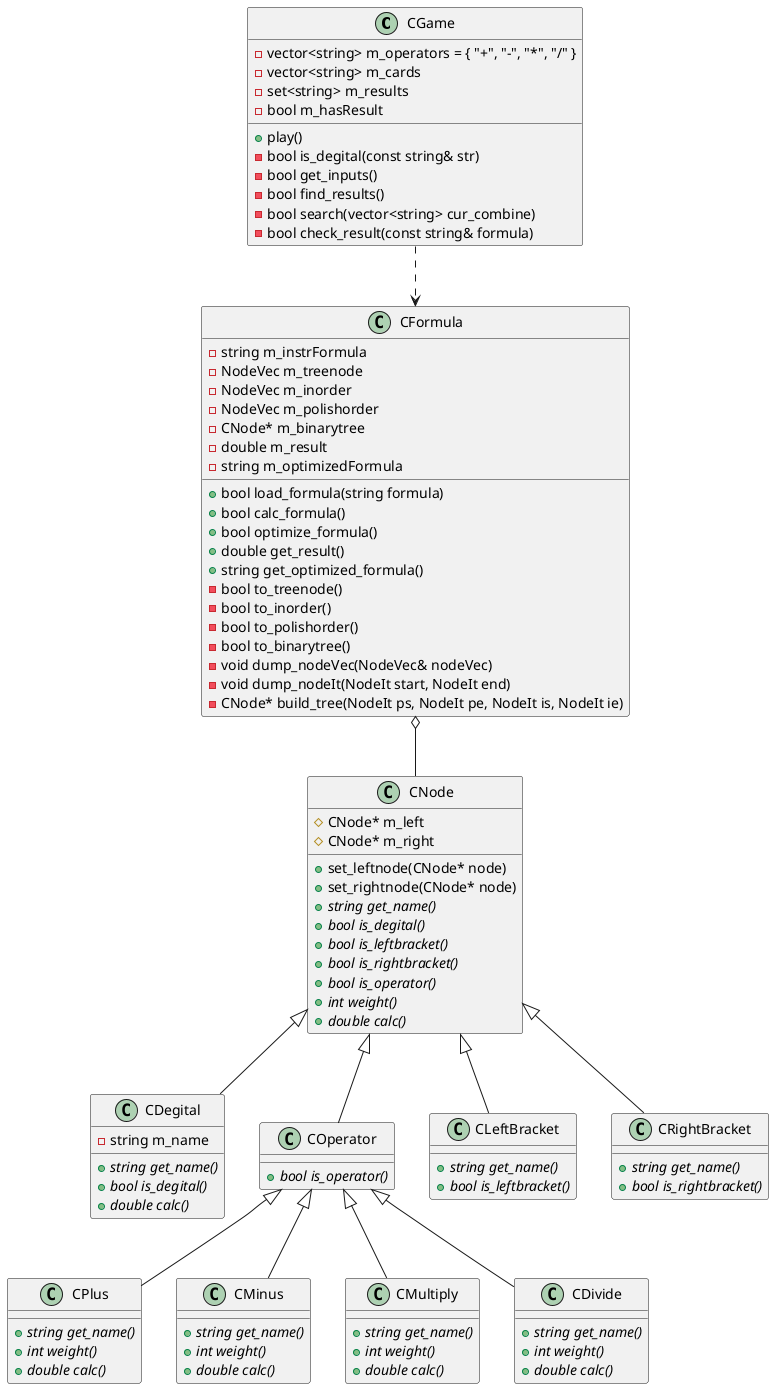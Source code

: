 
@startuml

class CGame {
	- vector<string> m_operators = { "+", "-", "*", "/" }
	- vector<string> m_cards
	- set<string> m_results
    - bool m_hasResult

    + play()
    - bool is_degital(const string& str)
	- bool get_inputs()
	- bool find_results()
	- bool search(vector<string> cur_combine)
	- bool check_result(const string& formula)
}

class CFormula {
	- string m_instrFormula
	- NodeVec m_treenode
	- NodeVec m_inorder
	- NodeVec m_polishorder
	- CNode* m_binarytree
	- double m_result
	- string m_optimizedFormula

    + bool load_formula(string formula)
	+ bool calc_formula()
	+ bool optimize_formula()
	+ double get_result()
	+ string get_optimized_formula()
    - bool to_treenode()
	- bool to_inorder()
	- bool to_polishorder()
	- bool to_binarytree()
	- void dump_nodeVec(NodeVec& nodeVec)
	- void dump_nodeIt(NodeIt start, NodeIt end)
	- CNode* build_tree(NodeIt ps, NodeIt pe, NodeIt is, NodeIt ie)
}

class CNode {
    # CNode* m_left
    # CNode* m_right

    + set_leftnode(CNode* node)
    + set_rightnode(CNode* node)
    + {abstract} string get_name()
    + {abstract} bool is_degital()
    + {abstract} bool is_leftbracket()
    + {abstract} bool is_rightbracket()
	+ {abstract} bool is_operator()
    + {abstract} int weight()
    + {abstract} double calc()
}

class CDegital {
    - string m_name

    + {abstract} string get_name()
    + {abstract} bool is_degital()
    + {abstract} double calc()
}

class COperator {
    + {abstract} bool is_operator()
}

class CLeftBracket {
    + {abstract} string get_name()
    + {abstract} bool is_leftbracket()
}

class CRightBracket {
    + {abstract} string get_name()
    + {abstract} bool is_rightbracket()
}

class CPlus {
	+ {abstract} string get_name()
	+ {abstract} int weight()
	+ {abstract} double calc()
}

class CMinus {
	+ {abstract} string get_name()
	+ {abstract} int weight()
	+ {abstract} double calc()
}

class CMultiply {
	+ {abstract} string get_name()
	+ {abstract} int weight()
	+ {abstract} double calc()
}

class CDivide {
	+ {abstract} string get_name()
	+ {abstract} int weight()
	+ {abstract} double calc()
}

CGame ..> CFormula
CFormula o-- CNode
CNode <|-- CDegital
CNode <|-- COperator
CNode <|-- CLeftBracket
CNode <|-- CRightBracket

COperator <|-- CPlus
COperator <|-- CMinus
COperator <|-- CMultiply
COperator <|-- CDivide

@enduml
